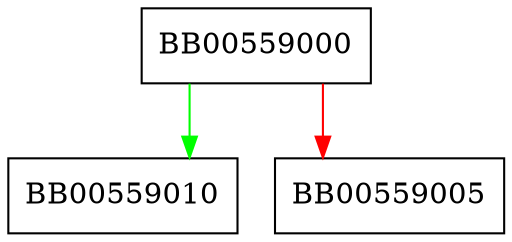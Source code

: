 digraph OSSL_CMP_CTX_get_http_cb_arg {
  node [shape="box"];
  graph [splines=ortho];
  BB00559000 -> BB00559010 [color="green"];
  BB00559000 -> BB00559005 [color="red"];
}
